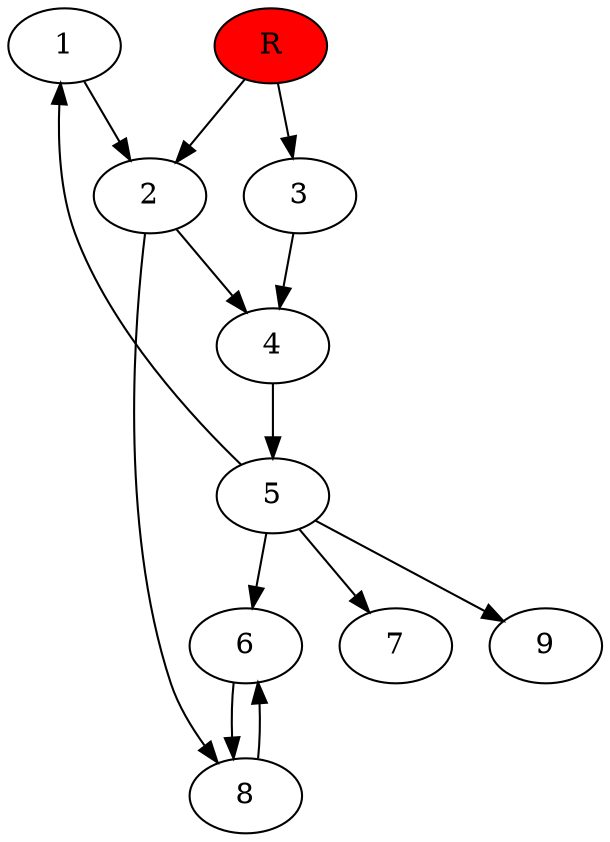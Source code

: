 digraph prb14045 {
	1
	2
	3
	4
	5
	6
	7
	8
	R [fillcolor="#ff0000" style=filled]
	1 -> 2
	2 -> 4
	2 -> 8
	3 -> 4
	4 -> 5
	5 -> 1
	5 -> 6
	5 -> 7
	5 -> 9
	6 -> 8
	8 -> 6
	R -> 2
	R -> 3
}

